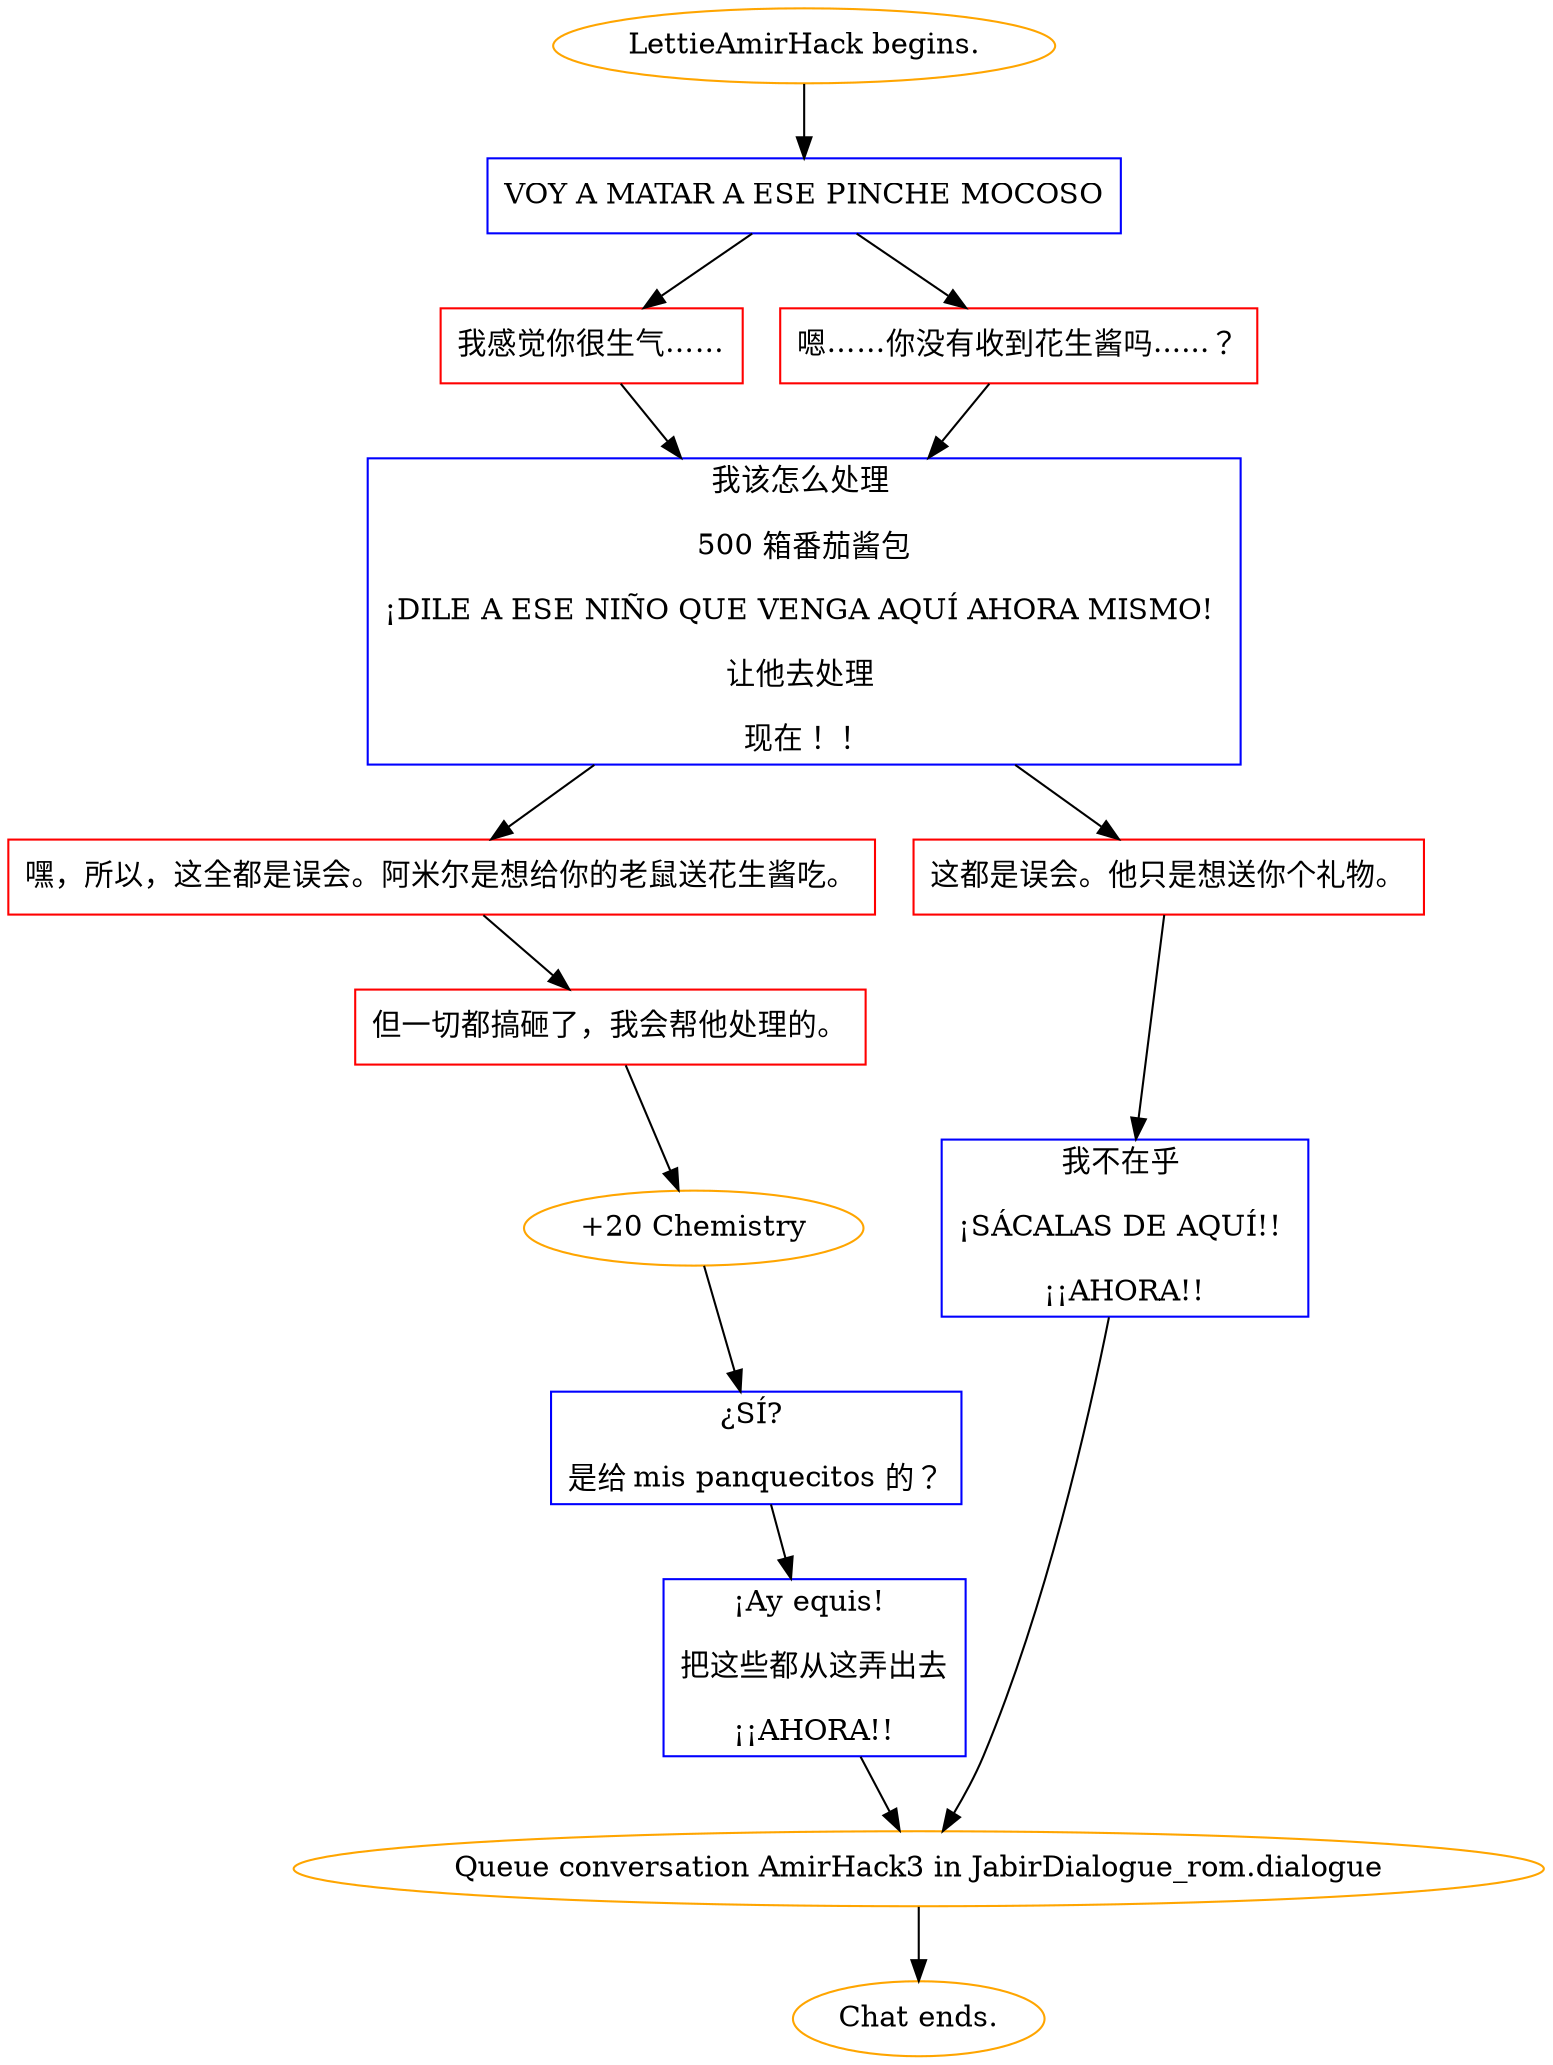 digraph {
	"LettieAmirHack begins." [color=orange];
		"LettieAmirHack begins." -> j2316161106;
	j2316161106 [label="VOY A MATAR A ESE PINCHE MOCOSO",shape=box,color=blue];
		j2316161106 -> j3204137;
		j2316161106 -> j316759338;
	j3204137 [label="我感觉你很生气……",shape=box,color=red];
		j3204137 -> j346501802;
	j316759338 [label="嗯……你没有收到花生酱吗......？",shape=box,color=red];
		j316759338 -> j346501802;
	j346501802 [label="我该怎么处理 
500 箱番茄酱包
¡DILE A ESE NIÑO QUE VENGA AQUÍ AHORA MISMO! 
让他去处理 
现在！！",shape=box,color=blue];
		j346501802 -> j1913733157;
		j346501802 -> j1090633544;
	j1913733157 [label="嘿，所以，这全都是误会。阿米尔是想给你的老鼠送花生酱吃。",shape=box,color=red];
		j1913733157 -> j713575275;
	j1090633544 [label="这都是误会。他只是想送你个礼物。",shape=box,color=red];
		j1090633544 -> j4206745097;
	j713575275 [label="但一切都搞砸了，我会帮他处理的。",shape=box,color=red];
		j713575275 -> j339574916;
	j4206745097 [label="我不在乎 
¡SÁCALAS DE AQUÍ!! 
¡¡AHORA!!",shape=box,color=blue];
		j4206745097 -> "Initiate conversation AmirHack3 in JabirDialogue_rom.dialogue";
	j339574916 [label="+20 Chemistry",color=orange];
		j339574916 -> j384655938;
	"Initiate conversation AmirHack3 in JabirDialogue_rom.dialogue" [label="Queue conversation AmirHack3 in JabirDialogue_rom.dialogue",color=orange];
		"Initiate conversation AmirHack3 in JabirDialogue_rom.dialogue" -> "Chat ends.";
	j384655938 [label="¿SÍ? 
是给 mis panquecitos 的？",shape=box,color=blue];
		j384655938 -> j2482671012;
	"Chat ends." [color=orange];
	j2482671012 [label="¡Ay equis! 
把这些都从这弄出去
¡¡AHORA!!",shape=box,color=blue];
		j2482671012 -> "Initiate conversation AmirHack3 in JabirDialogue_rom.dialogue";
}